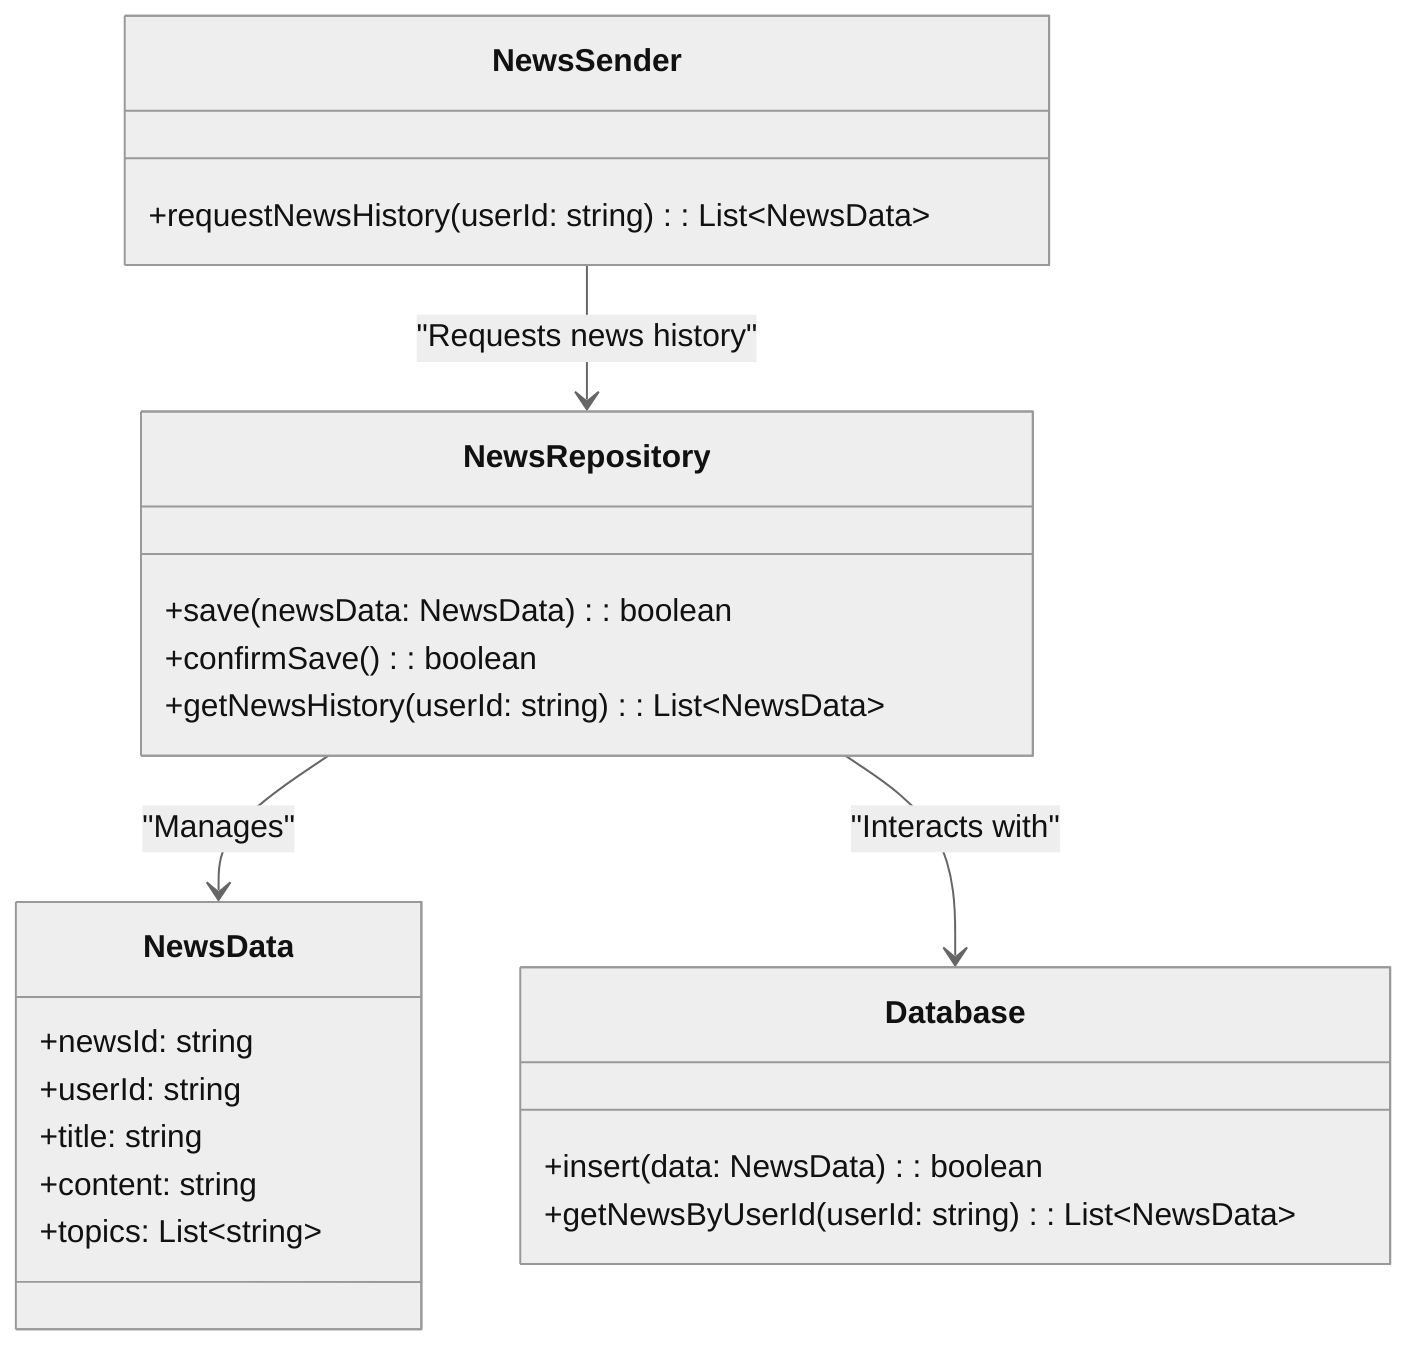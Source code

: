 %%{init: {"theme": "neutral"}}%%
classDiagram
    class NewsRepository {
        +save(newsData: NewsData): boolean
        +confirmSave(): boolean
        +getNewsHistory(userId: string): List&lt;NewsData&gt;
    }

    class NewsData {
        +newsId: string
        +userId: string
        +title: string
        +content: string
        +topics: List&lt;string&gt;
    }

    class Database {
        +insert(data: NewsData): boolean
        +getNewsByUserId(userId: string): List&lt;NewsData&gt;
    }

    class NewsSender {
        +requestNewsHistory(userId: string): List&lt;NewsData&gt;
    }

    NewsRepository --> NewsData : "Manages"
    NewsRepository --> Database : "Interacts with"
    NewsSender --> NewsRepository : "Requests news history"